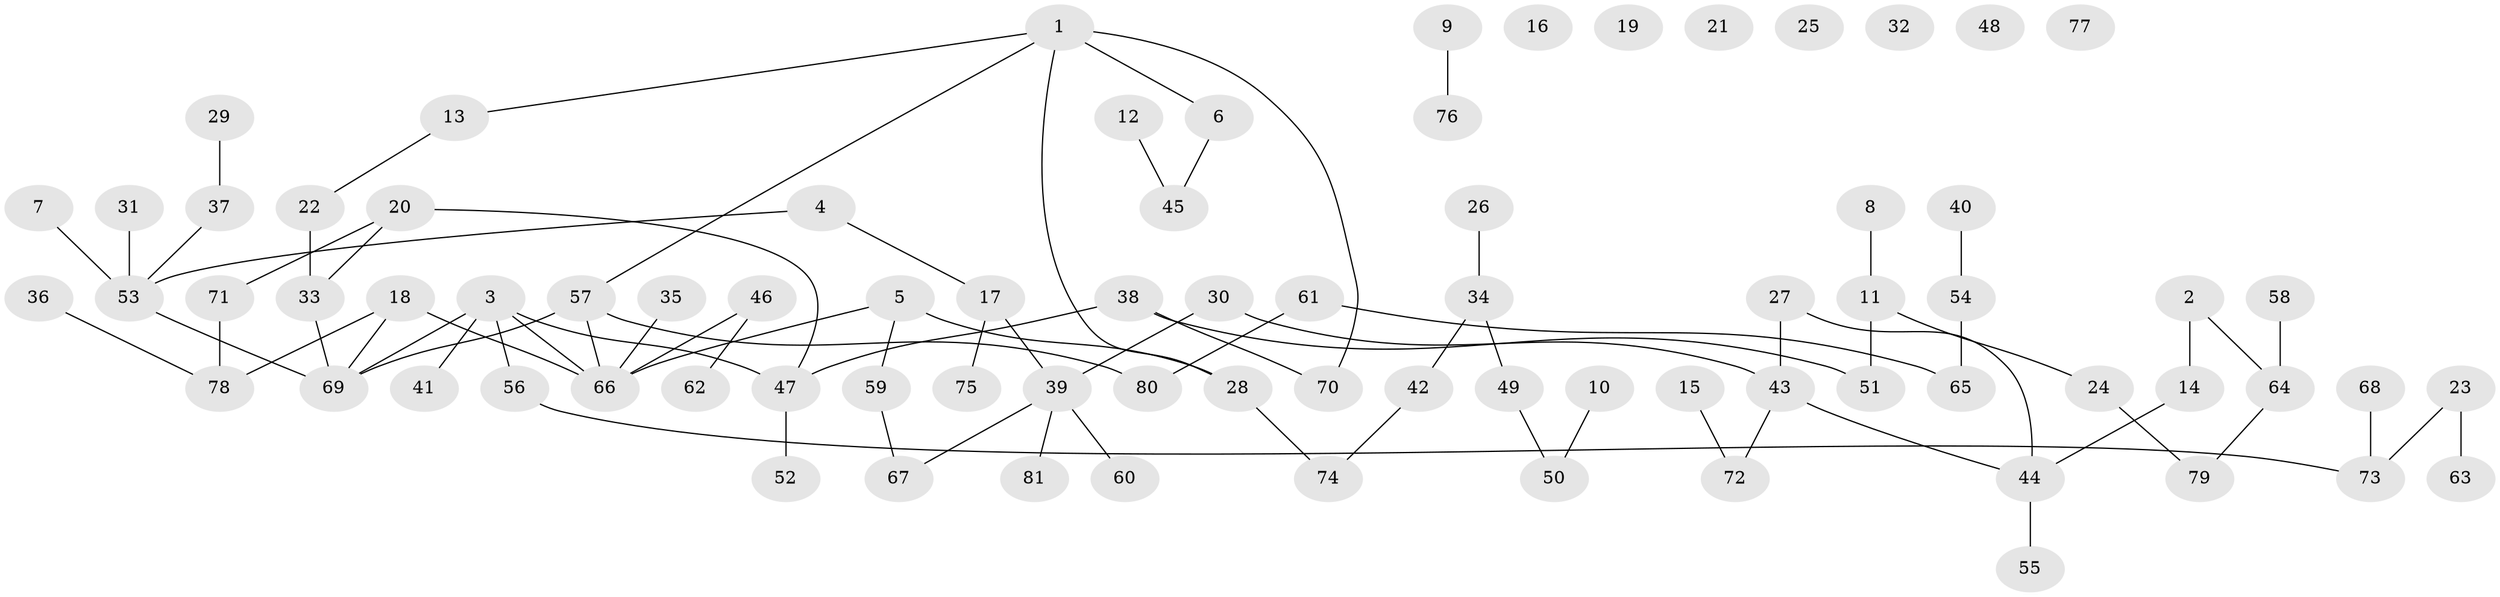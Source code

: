 // Generated by graph-tools (version 1.1) at 2025/33/03/09/25 02:33:47]
// undirected, 81 vertices, 82 edges
graph export_dot {
graph [start="1"]
  node [color=gray90,style=filled];
  1;
  2;
  3;
  4;
  5;
  6;
  7;
  8;
  9;
  10;
  11;
  12;
  13;
  14;
  15;
  16;
  17;
  18;
  19;
  20;
  21;
  22;
  23;
  24;
  25;
  26;
  27;
  28;
  29;
  30;
  31;
  32;
  33;
  34;
  35;
  36;
  37;
  38;
  39;
  40;
  41;
  42;
  43;
  44;
  45;
  46;
  47;
  48;
  49;
  50;
  51;
  52;
  53;
  54;
  55;
  56;
  57;
  58;
  59;
  60;
  61;
  62;
  63;
  64;
  65;
  66;
  67;
  68;
  69;
  70;
  71;
  72;
  73;
  74;
  75;
  76;
  77;
  78;
  79;
  80;
  81;
  1 -- 6;
  1 -- 13;
  1 -- 28;
  1 -- 57;
  1 -- 70;
  2 -- 14;
  2 -- 64;
  3 -- 41;
  3 -- 47;
  3 -- 56;
  3 -- 66;
  3 -- 69;
  4 -- 17;
  4 -- 53;
  5 -- 28;
  5 -- 59;
  5 -- 66;
  6 -- 45;
  7 -- 53;
  8 -- 11;
  9 -- 76;
  10 -- 50;
  11 -- 24;
  11 -- 51;
  12 -- 45;
  13 -- 22;
  14 -- 44;
  15 -- 72;
  17 -- 39;
  17 -- 75;
  18 -- 66;
  18 -- 69;
  18 -- 78;
  20 -- 33;
  20 -- 47;
  20 -- 71;
  22 -- 33;
  23 -- 63;
  23 -- 73;
  24 -- 79;
  26 -- 34;
  27 -- 43;
  27 -- 44;
  28 -- 74;
  29 -- 37;
  30 -- 39;
  30 -- 43;
  31 -- 53;
  33 -- 69;
  34 -- 42;
  34 -- 49;
  35 -- 66;
  36 -- 78;
  37 -- 53;
  38 -- 47;
  38 -- 51;
  38 -- 70;
  39 -- 60;
  39 -- 67;
  39 -- 81;
  40 -- 54;
  42 -- 74;
  43 -- 44;
  43 -- 72;
  44 -- 55;
  46 -- 62;
  46 -- 66;
  47 -- 52;
  49 -- 50;
  53 -- 69;
  54 -- 65;
  56 -- 73;
  57 -- 66;
  57 -- 69;
  57 -- 80;
  58 -- 64;
  59 -- 67;
  61 -- 65;
  61 -- 80;
  64 -- 79;
  68 -- 73;
  71 -- 78;
}
